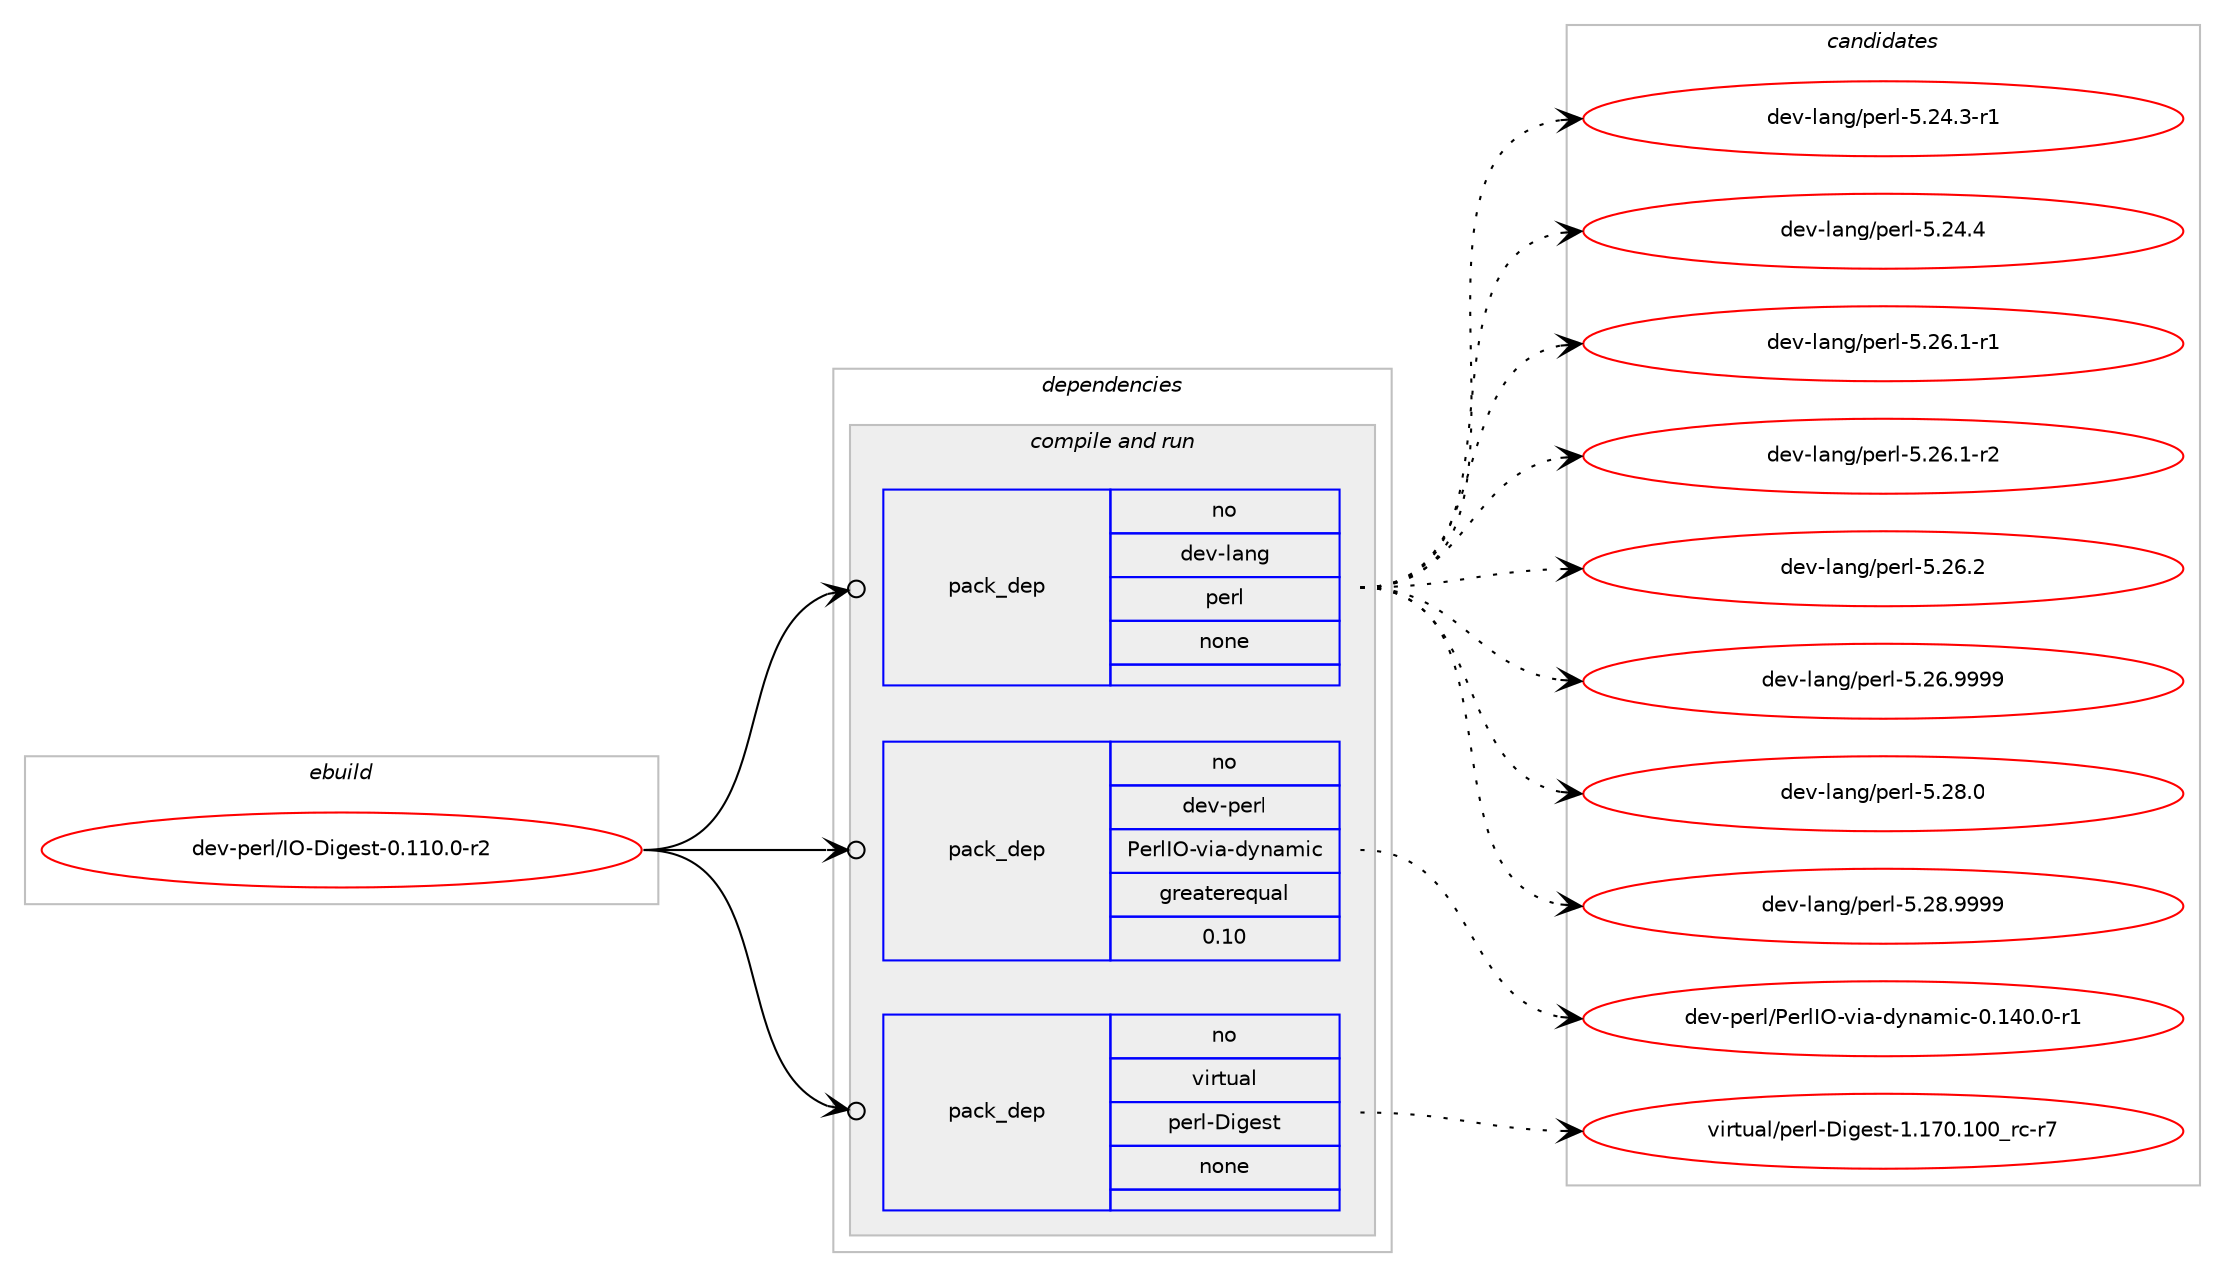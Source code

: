 digraph prolog {

# *************
# Graph options
# *************

newrank=true;
concentrate=true;
compound=true;
graph [rankdir=LR,fontname=Helvetica,fontsize=10,ranksep=1.5];#, ranksep=2.5, nodesep=0.2];
edge  [arrowhead=vee];
node  [fontname=Helvetica,fontsize=10];

# **********
# The ebuild
# **********

subgraph cluster_leftcol {
color=gray;
rank=same;
label=<<i>ebuild</i>>;
id [label="dev-perl/IO-Digest-0.110.0-r2", color=red, width=4, href="../dev-perl/IO-Digest-0.110.0-r2.svg"];
}

# ****************
# The dependencies
# ****************

subgraph cluster_midcol {
color=gray;
label=<<i>dependencies</i>>;
subgraph cluster_compile {
fillcolor="#eeeeee";
style=filled;
label=<<i>compile</i>>;
}
subgraph cluster_compileandrun {
fillcolor="#eeeeee";
style=filled;
label=<<i>compile and run</i>>;
subgraph pack991199 {
dependency1382492 [label=<<TABLE BORDER="0" CELLBORDER="1" CELLSPACING="0" CELLPADDING="4" WIDTH="220"><TR><TD ROWSPAN="6" CELLPADDING="30">pack_dep</TD></TR><TR><TD WIDTH="110">no</TD></TR><TR><TD>dev-lang</TD></TR><TR><TD>perl</TD></TR><TR><TD>none</TD></TR><TR><TD></TD></TR></TABLE>>, shape=none, color=blue];
}
id:e -> dependency1382492:w [weight=20,style="solid",arrowhead="odotvee"];
subgraph pack991200 {
dependency1382493 [label=<<TABLE BORDER="0" CELLBORDER="1" CELLSPACING="0" CELLPADDING="4" WIDTH="220"><TR><TD ROWSPAN="6" CELLPADDING="30">pack_dep</TD></TR><TR><TD WIDTH="110">no</TD></TR><TR><TD>dev-perl</TD></TR><TR><TD>PerlIO-via-dynamic</TD></TR><TR><TD>greaterequal</TD></TR><TR><TD>0.10</TD></TR></TABLE>>, shape=none, color=blue];
}
id:e -> dependency1382493:w [weight=20,style="solid",arrowhead="odotvee"];
subgraph pack991201 {
dependency1382494 [label=<<TABLE BORDER="0" CELLBORDER="1" CELLSPACING="0" CELLPADDING="4" WIDTH="220"><TR><TD ROWSPAN="6" CELLPADDING="30">pack_dep</TD></TR><TR><TD WIDTH="110">no</TD></TR><TR><TD>virtual</TD></TR><TR><TD>perl-Digest</TD></TR><TR><TD>none</TD></TR><TR><TD></TD></TR></TABLE>>, shape=none, color=blue];
}
id:e -> dependency1382494:w [weight=20,style="solid",arrowhead="odotvee"];
}
subgraph cluster_run {
fillcolor="#eeeeee";
style=filled;
label=<<i>run</i>>;
}
}

# **************
# The candidates
# **************

subgraph cluster_choices {
rank=same;
color=gray;
label=<<i>candidates</i>>;

subgraph choice991199 {
color=black;
nodesep=1;
choice100101118451089711010347112101114108455346505246514511449 [label="dev-lang/perl-5.24.3-r1", color=red, width=4,href="../dev-lang/perl-5.24.3-r1.svg"];
choice10010111845108971101034711210111410845534650524652 [label="dev-lang/perl-5.24.4", color=red, width=4,href="../dev-lang/perl-5.24.4.svg"];
choice100101118451089711010347112101114108455346505446494511449 [label="dev-lang/perl-5.26.1-r1", color=red, width=4,href="../dev-lang/perl-5.26.1-r1.svg"];
choice100101118451089711010347112101114108455346505446494511450 [label="dev-lang/perl-5.26.1-r2", color=red, width=4,href="../dev-lang/perl-5.26.1-r2.svg"];
choice10010111845108971101034711210111410845534650544650 [label="dev-lang/perl-5.26.2", color=red, width=4,href="../dev-lang/perl-5.26.2.svg"];
choice10010111845108971101034711210111410845534650544657575757 [label="dev-lang/perl-5.26.9999", color=red, width=4,href="../dev-lang/perl-5.26.9999.svg"];
choice10010111845108971101034711210111410845534650564648 [label="dev-lang/perl-5.28.0", color=red, width=4,href="../dev-lang/perl-5.28.0.svg"];
choice10010111845108971101034711210111410845534650564657575757 [label="dev-lang/perl-5.28.9999", color=red, width=4,href="../dev-lang/perl-5.28.9999.svg"];
dependency1382492:e -> choice100101118451089711010347112101114108455346505246514511449:w [style=dotted,weight="100"];
dependency1382492:e -> choice10010111845108971101034711210111410845534650524652:w [style=dotted,weight="100"];
dependency1382492:e -> choice100101118451089711010347112101114108455346505446494511449:w [style=dotted,weight="100"];
dependency1382492:e -> choice100101118451089711010347112101114108455346505446494511450:w [style=dotted,weight="100"];
dependency1382492:e -> choice10010111845108971101034711210111410845534650544650:w [style=dotted,weight="100"];
dependency1382492:e -> choice10010111845108971101034711210111410845534650544657575757:w [style=dotted,weight="100"];
dependency1382492:e -> choice10010111845108971101034711210111410845534650564648:w [style=dotted,weight="100"];
dependency1382492:e -> choice10010111845108971101034711210111410845534650564657575757:w [style=dotted,weight="100"];
}
subgraph choice991200 {
color=black;
nodesep=1;
choice1001011184511210111410847801011141087379451181059745100121110971091059945484649524846484511449 [label="dev-perl/PerlIO-via-dynamic-0.140.0-r1", color=red, width=4,href="../dev-perl/PerlIO-via-dynamic-0.140.0-r1.svg"];
dependency1382493:e -> choice1001011184511210111410847801011141087379451181059745100121110971091059945484649524846484511449:w [style=dotted,weight="100"];
}
subgraph choice991201 {
color=black;
nodesep=1;
choice118105114116117971084711210111410845681051031011151164549464955484649484895114994511455 [label="virtual/perl-Digest-1.170.100_rc-r7", color=red, width=4,href="../virtual/perl-Digest-1.170.100_rc-r7.svg"];
dependency1382494:e -> choice118105114116117971084711210111410845681051031011151164549464955484649484895114994511455:w [style=dotted,weight="100"];
}
}

}
